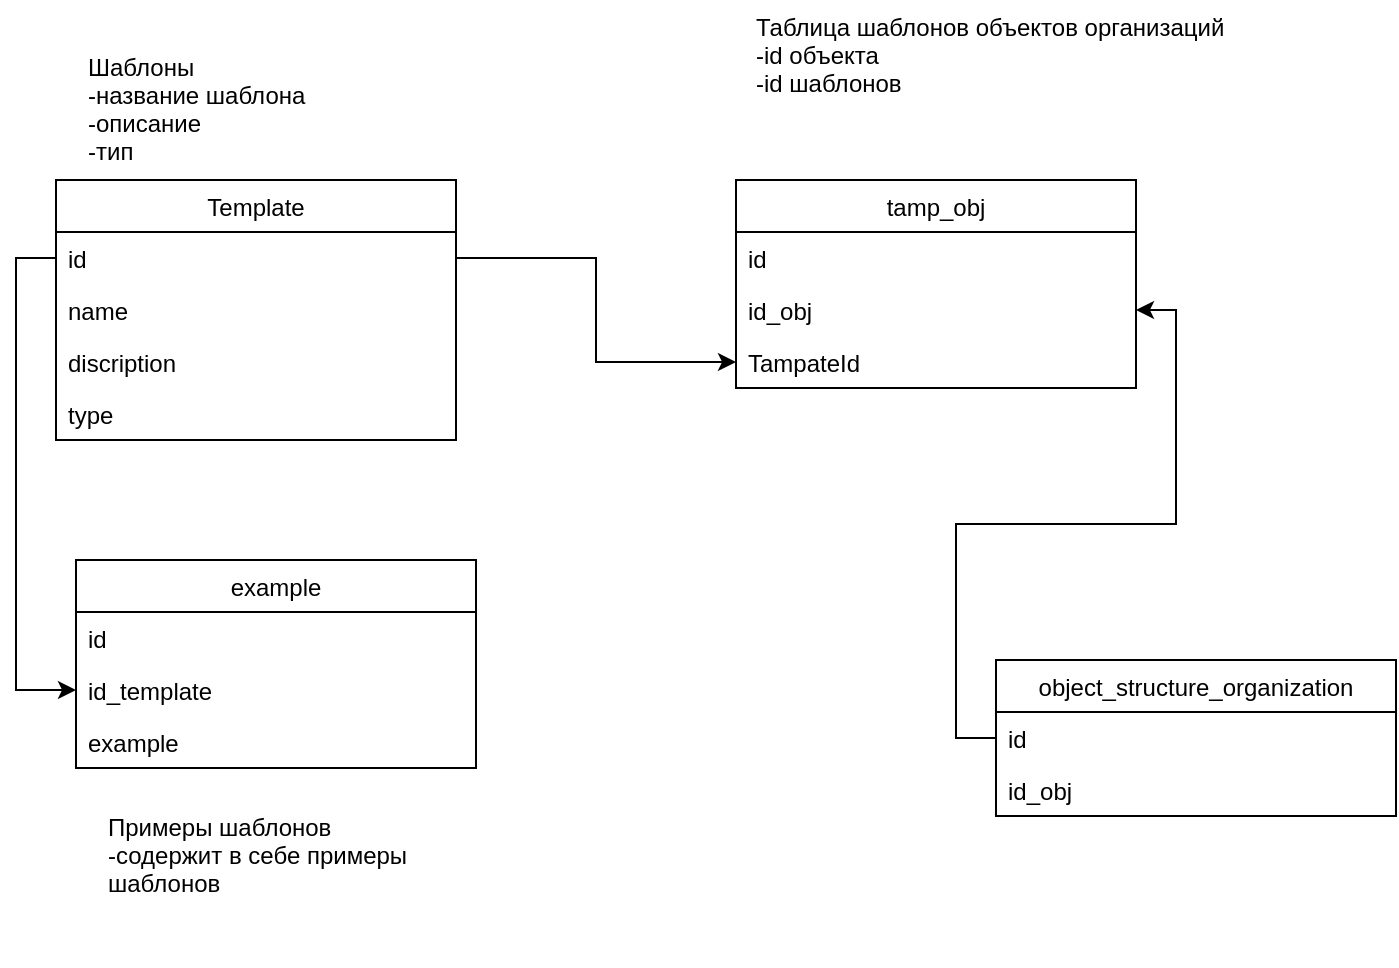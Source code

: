 <mxfile version="14.4.2" type="github">
  <diagram id="nlYkluzbTXRTZZj3MVnF" name="Page-1">
    <mxGraphModel dx="1422" dy="785" grid="1" gridSize="10" guides="1" tooltips="1" connect="1" arrows="1" fold="1" page="1" pageScale="1" pageWidth="827" pageHeight="1169" math="0" shadow="0">
      <root>
        <mxCell id="0" />
        <mxCell id="1" parent="0" />
        <object label="Template" id="90SWH0EI2knVfNKl-4xq-4">
          <mxCell style="swimlane;fontStyle=0;childLayout=stackLayout;horizontal=1;startSize=26;horizontalStack=0;resizeParent=1;resizeParentMax=0;resizeLast=0;collapsible=1;marginBottom=0;shadow=0;rotation=0;fillColor=none;flipH=0;flipV=0;direction=east;" vertex="1" parent="1">
            <mxGeometry x="70" y="90" width="200" height="130" as="geometry">
              <mxRectangle x="30" y="60" width="80" height="26" as="alternateBounds" />
            </mxGeometry>
          </mxCell>
        </object>
        <mxCell id="90SWH0EI2knVfNKl-4xq-5" value="id" style="text;strokeColor=none;fillColor=none;align=left;verticalAlign=top;spacingLeft=4;spacingRight=4;overflow=hidden;rotatable=0;points=[[0,0.5],[1,0.5]];portConstraint=eastwest;rotation=0;" vertex="1" parent="90SWH0EI2knVfNKl-4xq-4">
          <mxGeometry y="26" width="200" height="26" as="geometry" />
        </mxCell>
        <mxCell id="90SWH0EI2knVfNKl-4xq-6" value="name" style="text;strokeColor=none;fillColor=none;align=left;verticalAlign=top;spacingLeft=4;spacingRight=4;overflow=hidden;rotatable=0;points=[[0,0.5],[1,0.5]];portConstraint=eastwest;rotation=0;" vertex="1" parent="90SWH0EI2knVfNKl-4xq-4">
          <mxGeometry y="52" width="200" height="26" as="geometry" />
        </mxCell>
        <mxCell id="90SWH0EI2knVfNKl-4xq-7" value="discription" style="text;strokeColor=none;fillColor=none;align=left;verticalAlign=top;spacingLeft=4;spacingRight=4;overflow=hidden;rotatable=0;points=[[0,0.5],[1,0.5]];portConstraint=eastwest;rotation=0;" vertex="1" parent="90SWH0EI2knVfNKl-4xq-4">
          <mxGeometry y="78" width="200" height="26" as="geometry" />
        </mxCell>
        <mxCell id="90SWH0EI2knVfNKl-4xq-16" value="type" style="text;strokeColor=none;fillColor=none;align=left;verticalAlign=top;spacingLeft=4;spacingRight=4;overflow=hidden;rotatable=0;points=[[0,0.5],[1,0.5]];portConstraint=eastwest;rotation=0;" vertex="1" parent="90SWH0EI2knVfNKl-4xq-4">
          <mxGeometry y="104" width="200" height="26" as="geometry" />
        </mxCell>
        <mxCell id="90SWH0EI2knVfNKl-4xq-17" value="Шаблоны&#xa;-название шаблона&#xa;-описание&#xa;-тип" style="text;strokeColor=none;fillColor=none;align=left;verticalAlign=top;spacingLeft=4;spacingRight=4;overflow=hidden;rotatable=0;points=[[0,0.5],[1,0.5]];portConstraint=eastwest;rotation=0;" vertex="1" parent="1">
          <mxGeometry x="80" y="20" width="200" height="80" as="geometry" />
        </mxCell>
        <object label="example" id="90SWH0EI2knVfNKl-4xq-18">
          <mxCell style="swimlane;fontStyle=0;childLayout=stackLayout;horizontal=1;startSize=26;horizontalStack=0;resizeParent=1;resizeParentMax=0;resizeLast=0;collapsible=1;marginBottom=0;shadow=0;rotation=0;fillColor=none;flipH=0;flipV=0;direction=east;" vertex="1" parent="1">
            <mxGeometry x="80" y="280" width="200" height="104" as="geometry">
              <mxRectangle x="30" y="60" width="80" height="26" as="alternateBounds" />
            </mxGeometry>
          </mxCell>
        </object>
        <mxCell id="90SWH0EI2knVfNKl-4xq-25" value="id" style="text;strokeColor=none;fillColor=none;align=left;verticalAlign=top;spacingLeft=4;spacingRight=4;overflow=hidden;rotatable=0;points=[[0,0.5],[1,0.5]];portConstraint=eastwest;rotation=0;" vertex="1" parent="90SWH0EI2knVfNKl-4xq-18">
          <mxGeometry y="26" width="200" height="26" as="geometry" />
        </mxCell>
        <mxCell id="90SWH0EI2knVfNKl-4xq-19" value="id_template" style="text;strokeColor=none;fillColor=none;align=left;verticalAlign=top;spacingLeft=4;spacingRight=4;overflow=hidden;rotatable=0;points=[[0,0.5],[1,0.5]];portConstraint=eastwest;rotation=0;" vertex="1" parent="90SWH0EI2knVfNKl-4xq-18">
          <mxGeometry y="52" width="200" height="26" as="geometry" />
        </mxCell>
        <mxCell id="90SWH0EI2knVfNKl-4xq-20" value="example" style="text;strokeColor=none;fillColor=none;align=left;verticalAlign=top;spacingLeft=4;spacingRight=4;overflow=hidden;rotatable=0;points=[[0,0.5],[1,0.5]];portConstraint=eastwest;rotation=0;" vertex="1" parent="90SWH0EI2knVfNKl-4xq-18">
          <mxGeometry y="78" width="200" height="26" as="geometry" />
        </mxCell>
        <mxCell id="90SWH0EI2knVfNKl-4xq-24" style="edgeStyle=orthogonalEdgeStyle;rounded=0;orthogonalLoop=1;jettySize=auto;html=1;exitX=0;exitY=0.5;exitDx=0;exitDy=0;entryX=0;entryY=0.5;entryDx=0;entryDy=0;" edge="1" parent="1" source="90SWH0EI2knVfNKl-4xq-5" target="90SWH0EI2knVfNKl-4xq-19">
          <mxGeometry relative="1" as="geometry" />
        </mxCell>
        <mxCell id="90SWH0EI2knVfNKl-4xq-26" value="Примеры шаблонов&#xa;-содержит в себе примеры&#xa;шаблонов" style="text;strokeColor=none;fillColor=none;align=left;verticalAlign=top;spacingLeft=4;spacingRight=4;overflow=hidden;rotatable=0;points=[[0,0.5],[1,0.5]];portConstraint=eastwest;rotation=0;" vertex="1" parent="1">
          <mxGeometry x="90" y="400" width="200" height="80" as="geometry" />
        </mxCell>
        <object label="tamp_obj" id="90SWH0EI2knVfNKl-4xq-28">
          <mxCell style="swimlane;fontStyle=0;childLayout=stackLayout;horizontal=1;startSize=26;horizontalStack=0;resizeParent=1;resizeParentMax=0;resizeLast=0;collapsible=1;marginBottom=0;shadow=0;rotation=0;fillColor=none;flipH=0;flipV=0;direction=east;" vertex="1" parent="1">
            <mxGeometry x="410" y="90" width="200" height="104" as="geometry">
              <mxRectangle x="30" y="60" width="80" height="26" as="alternateBounds" />
            </mxGeometry>
          </mxCell>
        </object>
        <mxCell id="90SWH0EI2knVfNKl-4xq-30" value="id" style="text;strokeColor=none;fillColor=none;align=left;verticalAlign=top;spacingLeft=4;spacingRight=4;overflow=hidden;rotatable=0;points=[[0,0.5],[1,0.5]];portConstraint=eastwest;rotation=0;" vertex="1" parent="90SWH0EI2knVfNKl-4xq-28">
          <mxGeometry y="26" width="200" height="26" as="geometry" />
        </mxCell>
        <mxCell id="90SWH0EI2knVfNKl-4xq-29" value="id_obj" style="text;strokeColor=none;fillColor=none;align=left;verticalAlign=top;spacingLeft=4;spacingRight=4;overflow=hidden;rotatable=0;points=[[0,0.5],[1,0.5]];portConstraint=eastwest;rotation=0;" vertex="1" parent="90SWH0EI2knVfNKl-4xq-28">
          <mxGeometry y="52" width="200" height="26" as="geometry" />
        </mxCell>
        <mxCell id="90SWH0EI2knVfNKl-4xq-31" value="TampateId" style="text;strokeColor=none;fillColor=none;align=left;verticalAlign=top;spacingLeft=4;spacingRight=4;overflow=hidden;rotatable=0;points=[[0,0.5],[1,0.5]];portConstraint=eastwest;rotation=0;" vertex="1" parent="90SWH0EI2knVfNKl-4xq-28">
          <mxGeometry y="78" width="200" height="26" as="geometry" />
        </mxCell>
        <mxCell id="90SWH0EI2knVfNKl-4xq-38" style="edgeStyle=orthogonalEdgeStyle;rounded=0;orthogonalLoop=1;jettySize=auto;html=1;exitX=1;exitY=0.5;exitDx=0;exitDy=0;" edge="1" parent="1" source="90SWH0EI2knVfNKl-4xq-5" target="90SWH0EI2knVfNKl-4xq-31">
          <mxGeometry relative="1" as="geometry" />
        </mxCell>
        <object label="object_structure_organization" id="90SWH0EI2knVfNKl-4xq-39">
          <mxCell style="swimlane;fontStyle=0;childLayout=stackLayout;horizontal=1;startSize=26;horizontalStack=0;resizeParent=1;resizeParentMax=0;resizeLast=0;collapsible=1;marginBottom=0;shadow=0;rotation=0;fillColor=none;flipH=0;flipV=0;direction=east;" vertex="1" parent="1">
            <mxGeometry x="540" y="330" width="200" height="78" as="geometry">
              <mxRectangle x="30" y="60" width="80" height="26" as="alternateBounds" />
            </mxGeometry>
          </mxCell>
        </object>
        <mxCell id="90SWH0EI2knVfNKl-4xq-40" value="id" style="text;strokeColor=none;fillColor=none;align=left;verticalAlign=top;spacingLeft=4;spacingRight=4;overflow=hidden;rotatable=0;points=[[0,0.5],[1,0.5]];portConstraint=eastwest;rotation=0;" vertex="1" parent="90SWH0EI2knVfNKl-4xq-39">
          <mxGeometry y="26" width="200" height="26" as="geometry" />
        </mxCell>
        <mxCell id="90SWH0EI2knVfNKl-4xq-41" value="id_obj" style="text;strokeColor=none;fillColor=none;align=left;verticalAlign=top;spacingLeft=4;spacingRight=4;overflow=hidden;rotatable=0;points=[[0,0.5],[1,0.5]];portConstraint=eastwest;rotation=0;" vertex="1" parent="90SWH0EI2knVfNKl-4xq-39">
          <mxGeometry y="52" width="200" height="26" as="geometry" />
        </mxCell>
        <mxCell id="90SWH0EI2knVfNKl-4xq-45" style="edgeStyle=orthogonalEdgeStyle;rounded=0;orthogonalLoop=1;jettySize=auto;html=1;exitX=0;exitY=0.5;exitDx=0;exitDy=0;entryX=1;entryY=0.5;entryDx=0;entryDy=0;" edge="1" parent="1" source="90SWH0EI2knVfNKl-4xq-40" target="90SWH0EI2knVfNKl-4xq-29">
          <mxGeometry relative="1" as="geometry" />
        </mxCell>
        <mxCell id="90SWH0EI2knVfNKl-4xq-47" value="Таблица шаблонов объектов организаций&#xa;-id объекта&#xa;-id шаблонов" style="text;strokeColor=none;fillColor=none;align=left;verticalAlign=top;spacingLeft=4;spacingRight=4;overflow=hidden;rotatable=0;points=[[0,0.5],[1,0.5]];portConstraint=eastwest;rotation=0;" vertex="1" parent="1">
          <mxGeometry x="414" width="256" height="80" as="geometry" />
        </mxCell>
      </root>
    </mxGraphModel>
  </diagram>
</mxfile>
